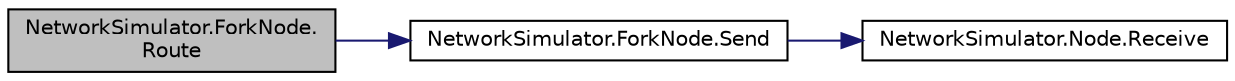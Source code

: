 digraph "NetworkSimulator.ForkNode.Route"
{
  edge [fontname="Helvetica",fontsize="10",labelfontname="Helvetica",labelfontsize="10"];
  node [fontname="Helvetica",fontsize="10",shape=record];
  rankdir="LR";
  Node1 [label="NetworkSimulator.ForkNode.\lRoute",height=0.2,width=0.4,color="black", fillcolor="grey75", style="filled", fontcolor="black"];
  Node1 -> Node2 [color="midnightblue",fontsize="10",style="solid",fontname="Helvetica"];
  Node2 [label="NetworkSimulator.ForkNode.Send",height=0.2,width=0.4,color="black", fillcolor="white", style="filled",URL="$class_network_simulator_1_1_fork_node.html#aa61ec4b939488e78ac16865249f764f4",tooltip="Отправляет фрагмент указанному узлу "];
  Node2 -> Node3 [color="midnightblue",fontsize="10",style="solid",fontname="Helvetica"];
  Node3 [label="NetworkSimulator.Node.Receive",height=0.2,width=0.4,color="black", fillcolor="white", style="filled",URL="$class_network_simulator_1_1_node.html#ab1d7ae2e2e59169e9ab3086087d950e8",tooltip="Получение фрагмента узлом "];
}
